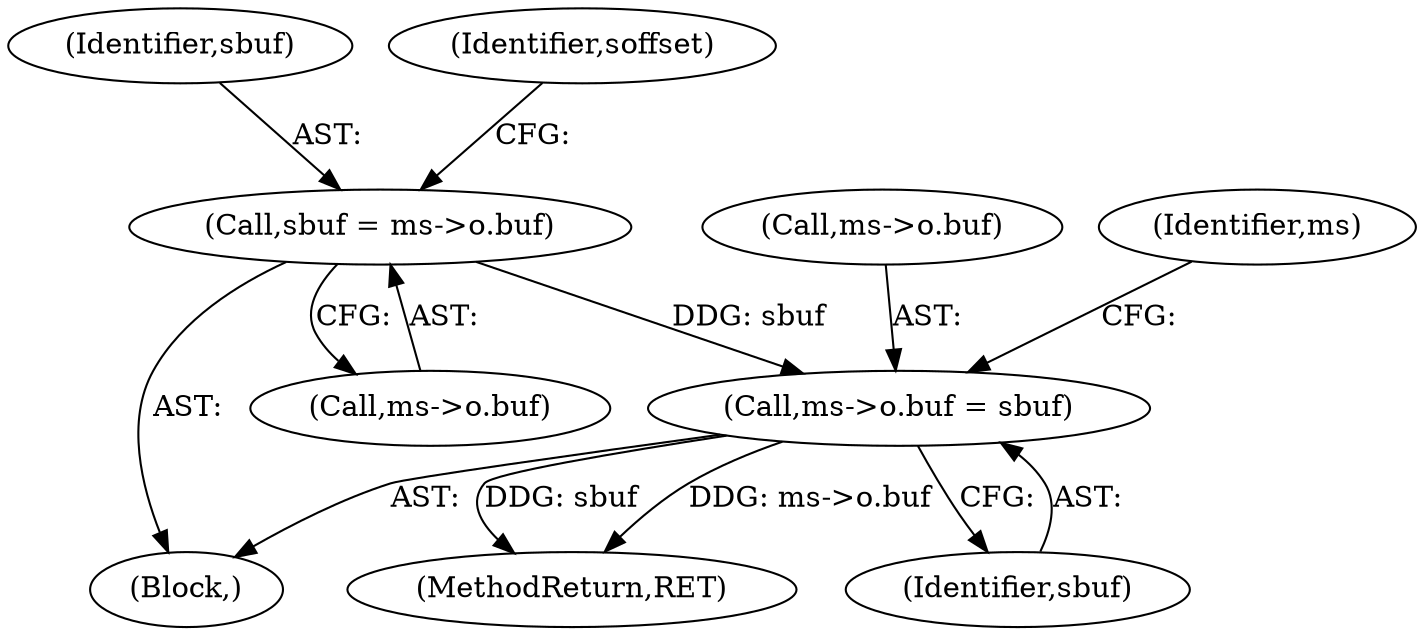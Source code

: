 digraph "0_file_4a284c89d6ef11aca34da65da7d673050a5ea320_4@pointer" {
"1001595" [label="(Call,ms->o.buf = sbuf)"];
"1001538" [label="(Call,sbuf = ms->o.buf)"];
"1001596" [label="(Call,ms->o.buf)"];
"1001595" [label="(Call,ms->o.buf = sbuf)"];
"1001540" [label="(Call,ms->o.buf)"];
"1001539" [label="(Identifier,sbuf)"];
"1001777" [label="(MethodReturn,RET)"];
"1001538" [label="(Call,sbuf = ms->o.buf)"];
"1001546" [label="(Identifier,soffset)"];
"1001604" [label="(Identifier,ms)"];
"1001449" [label="(Block,)"];
"1001601" [label="(Identifier,sbuf)"];
"1001595" -> "1001449"  [label="AST: "];
"1001595" -> "1001601"  [label="CFG: "];
"1001596" -> "1001595"  [label="AST: "];
"1001601" -> "1001595"  [label="AST: "];
"1001604" -> "1001595"  [label="CFG: "];
"1001595" -> "1001777"  [label="DDG: ms->o.buf"];
"1001595" -> "1001777"  [label="DDG: sbuf"];
"1001538" -> "1001595"  [label="DDG: sbuf"];
"1001538" -> "1001449"  [label="AST: "];
"1001538" -> "1001540"  [label="CFG: "];
"1001539" -> "1001538"  [label="AST: "];
"1001540" -> "1001538"  [label="AST: "];
"1001546" -> "1001538"  [label="CFG: "];
}
